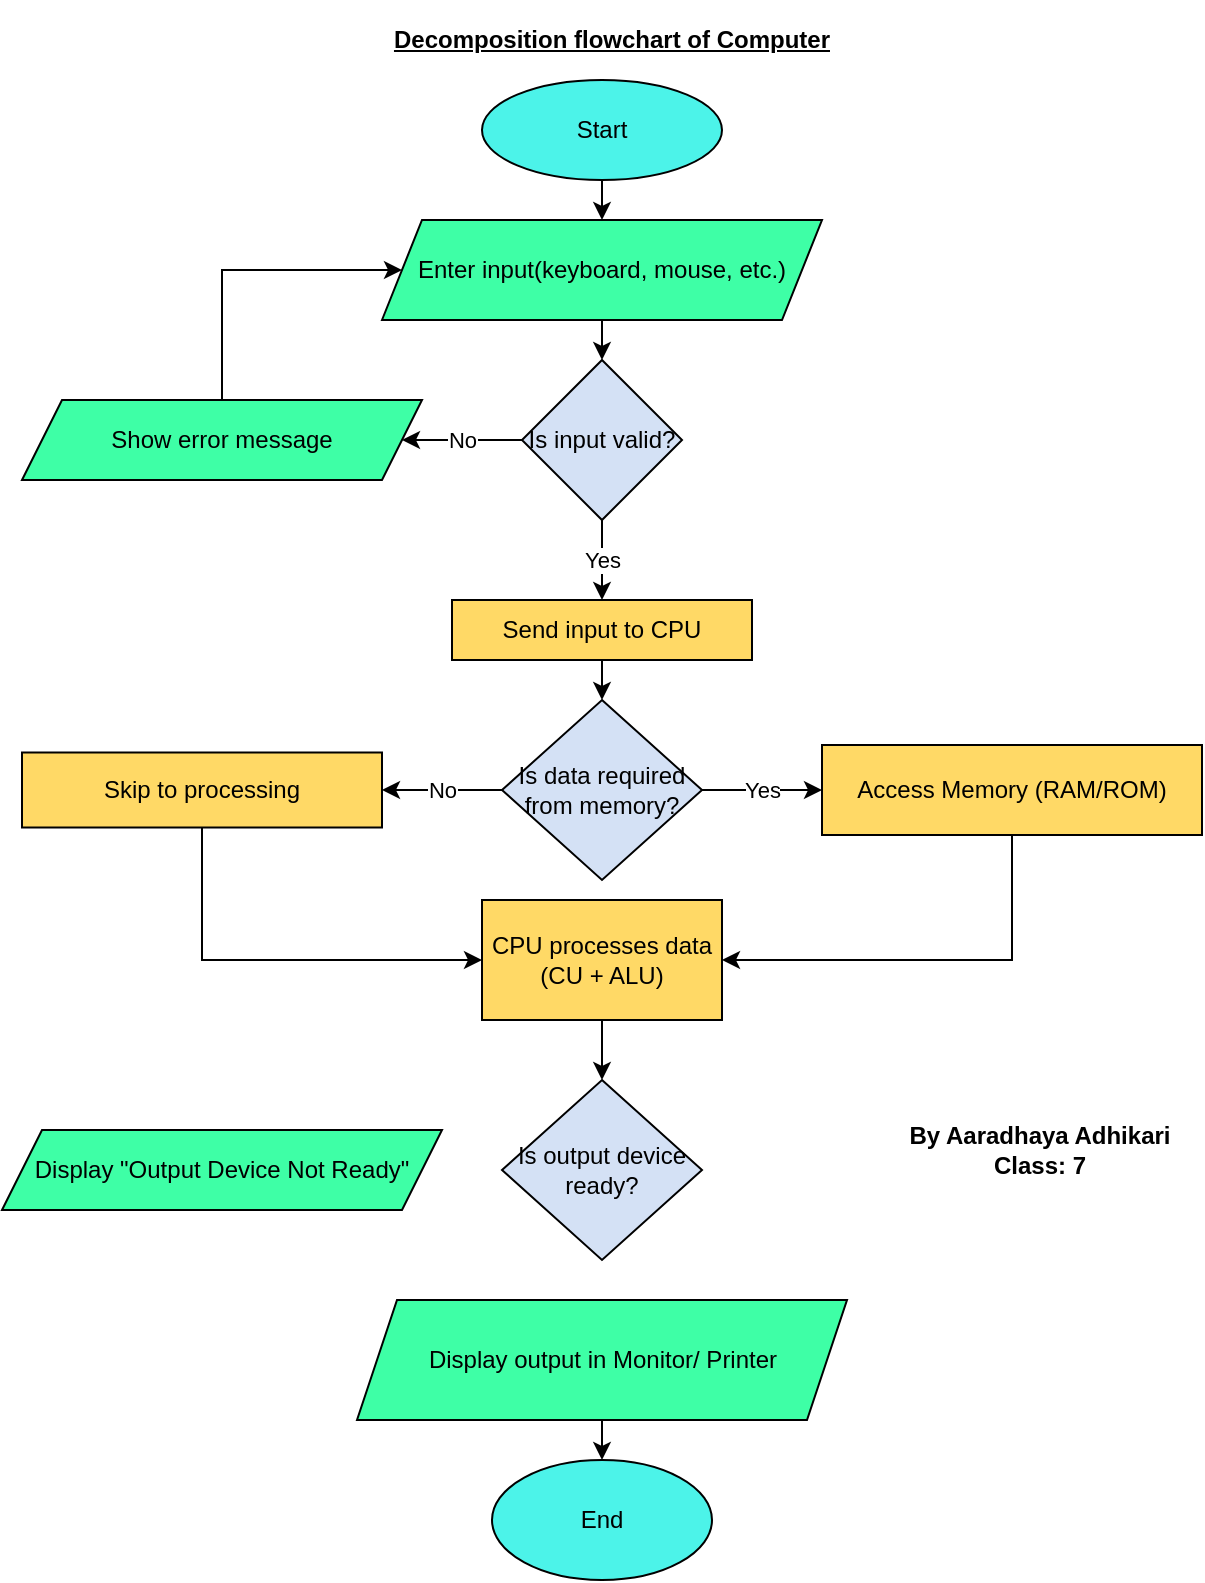 <mxfile version="28.0.9">
  <diagram name="Page-1" id="dcu_cmCz-5N0wSu2do1n">
    <mxGraphModel dx="1281" dy="614" grid="1" gridSize="10" guides="1" tooltips="1" connect="1" arrows="1" fold="1" page="1" pageScale="1" pageWidth="850" pageHeight="1100" math="0" shadow="0">
      <root>
        <mxCell id="0" />
        <mxCell id="1" parent="0" />
        <mxCell id="9CsvGDco87li5d4kIuOr-1" value="&lt;b&gt;&lt;u&gt;Decomposition flowchart of Computer&lt;/u&gt;&lt;/b&gt;" style="text;html=1;align=center;verticalAlign=middle;whiteSpace=wrap;rounded=0;" parent="1" vertex="1">
          <mxGeometry x="300" y="10" width="250" height="40" as="geometry" />
        </mxCell>
        <mxCell id="9CsvGDco87li5d4kIuOr-2" value="Start" style="ellipse;whiteSpace=wrap;html=1;fillColor=#4CF3E9;" parent="1" vertex="1">
          <mxGeometry x="360" y="50" width="120" height="50" as="geometry" />
        </mxCell>
        <mxCell id="9CsvGDco87li5d4kIuOr-3" value="Enter input(keyboard, mouse, etc.)" style="shape=parallelogram;perimeter=parallelogramPerimeter;whiteSpace=wrap;html=1;fixedSize=1;fillColor=#3EFFA6;" parent="1" vertex="1">
          <mxGeometry x="310" y="120" width="220" height="50" as="geometry" />
        </mxCell>
        <mxCell id="9CsvGDco87li5d4kIuOr-4" value="Is input valid?" style="rhombus;whiteSpace=wrap;html=1;fillColor=#D4E1F5;" parent="1" vertex="1">
          <mxGeometry x="380" y="190" width="80" height="80" as="geometry" />
        </mxCell>
        <mxCell id="9CsvGDco87li5d4kIuOr-5" value="Show error message" style="shape=parallelogram;perimeter=parallelogramPerimeter;whiteSpace=wrap;html=1;fixedSize=1;fillColor=#3EFFA6;" parent="1" vertex="1">
          <mxGeometry x="130" y="210" width="200" height="40" as="geometry" />
        </mxCell>
        <mxCell id="9CsvGDco87li5d4kIuOr-6" value="Send input to CPU" style="rounded=0;whiteSpace=wrap;html=1;fillColor=#FFD966;" parent="1" vertex="1">
          <mxGeometry x="345" y="310" width="150" height="30" as="geometry" />
        </mxCell>
        <mxCell id="9CsvGDco87li5d4kIuOr-7" value="Is data required from memory?" style="rhombus;whiteSpace=wrap;html=1;fillColor=#D4E1F5;" parent="1" vertex="1">
          <mxGeometry x="370" y="360" width="100" height="90" as="geometry" />
        </mxCell>
        <mxCell id="9CsvGDco87li5d4kIuOr-8" value="Access Memory (RAM/ROM)" style="rounded=0;whiteSpace=wrap;html=1;fillColor=#FFD966;" parent="1" vertex="1">
          <mxGeometry x="530" y="382.5" width="190" height="45" as="geometry" />
        </mxCell>
        <mxCell id="9CsvGDco87li5d4kIuOr-10" value="Skip to processing" style="rounded=0;whiteSpace=wrap;html=1;fillColor=#FFD966;" parent="1" vertex="1">
          <mxGeometry x="130" y="386.25" width="180" height="37.5" as="geometry" />
        </mxCell>
        <mxCell id="9CsvGDco87li5d4kIuOr-11" value="CPU processes data (CU + ALU)" style="rounded=0;whiteSpace=wrap;html=1;fillColor=#FFD966;" parent="1" vertex="1">
          <mxGeometry x="360" y="460" width="120" height="60" as="geometry" />
        </mxCell>
        <mxCell id="9CsvGDco87li5d4kIuOr-12" value="Display output in Monitor/ Printer" style="shape=parallelogram;perimeter=parallelogramPerimeter;whiteSpace=wrap;html=1;fixedSize=1;fillColor=#3EFFA6;" parent="1" vertex="1">
          <mxGeometry x="297.5" y="660" width="245" height="60" as="geometry" />
        </mxCell>
        <mxCell id="9CsvGDco87li5d4kIuOr-13" value="End" style="ellipse;whiteSpace=wrap;html=1;fillColor=#4CF3E9;" parent="1" vertex="1">
          <mxGeometry x="365" y="740" width="110" height="60" as="geometry" />
        </mxCell>
        <mxCell id="9CsvGDco87li5d4kIuOr-14" value="" style="endArrow=classic;html=1;rounded=0;entryX=0.5;entryY=0;entryDx=0;entryDy=0;exitX=0.5;exitY=1;exitDx=0;exitDy=0;" parent="1" source="9CsvGDco87li5d4kIuOr-2" target="9CsvGDco87li5d4kIuOr-3" edge="1">
          <mxGeometry width="50" height="50" relative="1" as="geometry">
            <mxPoint x="400" y="330" as="sourcePoint" />
            <mxPoint x="450" y="280" as="targetPoint" />
          </mxGeometry>
        </mxCell>
        <mxCell id="9CsvGDco87li5d4kIuOr-15" value="" style="endArrow=classic;html=1;rounded=0;entryX=0.5;entryY=0;entryDx=0;entryDy=0;exitX=0.5;exitY=1;exitDx=0;exitDy=0;" parent="1" source="9CsvGDco87li5d4kIuOr-3" target="9CsvGDco87li5d4kIuOr-4" edge="1">
          <mxGeometry width="50" height="50" relative="1" as="geometry">
            <mxPoint x="400" y="330" as="sourcePoint" />
            <mxPoint x="450" y="280" as="targetPoint" />
          </mxGeometry>
        </mxCell>
        <mxCell id="9CsvGDco87li5d4kIuOr-16" value="" style="endArrow=classic;html=1;rounded=0;exitX=0.5;exitY=1;exitDx=0;exitDy=0;entryX=0.5;entryY=0;entryDx=0;entryDy=0;" parent="1" source="9CsvGDco87li5d4kIuOr-4" target="9CsvGDco87li5d4kIuOr-6" edge="1">
          <mxGeometry relative="1" as="geometry">
            <mxPoint x="380" y="300" as="sourcePoint" />
            <mxPoint x="480" y="300" as="targetPoint" />
          </mxGeometry>
        </mxCell>
        <mxCell id="9CsvGDco87li5d4kIuOr-17" value="Yes" style="edgeLabel;resizable=0;html=1;;align=center;verticalAlign=middle;" parent="9CsvGDco87li5d4kIuOr-16" connectable="0" vertex="1">
          <mxGeometry relative="1" as="geometry" />
        </mxCell>
        <mxCell id="9CsvGDco87li5d4kIuOr-18" value="" style="endArrow=classic;html=1;rounded=0;exitX=0;exitY=0.5;exitDx=0;exitDy=0;" parent="1" source="9CsvGDco87li5d4kIuOr-4" target="9CsvGDco87li5d4kIuOr-5" edge="1">
          <mxGeometry relative="1" as="geometry">
            <mxPoint x="380" y="290" as="sourcePoint" />
            <mxPoint x="480" y="290" as="targetPoint" />
          </mxGeometry>
        </mxCell>
        <mxCell id="9CsvGDco87li5d4kIuOr-19" value="No" style="edgeLabel;resizable=0;html=1;;align=center;verticalAlign=middle;" parent="9CsvGDco87li5d4kIuOr-18" connectable="0" vertex="1">
          <mxGeometry relative="1" as="geometry" />
        </mxCell>
        <mxCell id="9CsvGDco87li5d4kIuOr-20" value="" style="endArrow=classic;html=1;rounded=0;entryX=0;entryY=0.5;entryDx=0;entryDy=0;exitX=0.5;exitY=0;exitDx=0;exitDy=0;" parent="1" source="9CsvGDco87li5d4kIuOr-5" target="9CsvGDco87li5d4kIuOr-3" edge="1">
          <mxGeometry width="50" height="50" relative="1" as="geometry">
            <mxPoint x="410" y="330" as="sourcePoint" />
            <mxPoint x="460" y="280" as="targetPoint" />
            <Array as="points">
              <mxPoint x="230" y="145" />
            </Array>
          </mxGeometry>
        </mxCell>
        <mxCell id="9CsvGDco87li5d4kIuOr-21" value="" style="endArrow=classic;html=1;rounded=0;entryX=0.5;entryY=0;entryDx=0;entryDy=0;exitX=0.5;exitY=1;exitDx=0;exitDy=0;" parent="1" source="9CsvGDco87li5d4kIuOr-6" target="9CsvGDco87li5d4kIuOr-7" edge="1">
          <mxGeometry width="50" height="50" relative="1" as="geometry">
            <mxPoint x="410" y="400" as="sourcePoint" />
            <mxPoint x="460" y="350" as="targetPoint" />
          </mxGeometry>
        </mxCell>
        <mxCell id="9CsvGDco87li5d4kIuOr-22" value="" style="endArrow=classic;html=1;rounded=0;entryX=0;entryY=0.5;entryDx=0;entryDy=0;exitX=1;exitY=0.5;exitDx=0;exitDy=0;" parent="1" source="9CsvGDco87li5d4kIuOr-7" target="9CsvGDco87li5d4kIuOr-8" edge="1">
          <mxGeometry relative="1" as="geometry">
            <mxPoint x="350" y="440" as="sourcePoint" />
            <mxPoint x="450" y="440" as="targetPoint" />
          </mxGeometry>
        </mxCell>
        <mxCell id="9CsvGDco87li5d4kIuOr-23" value="Yes" style="edgeLabel;resizable=0;html=1;;align=center;verticalAlign=middle;" parent="9CsvGDco87li5d4kIuOr-22" connectable="0" vertex="1">
          <mxGeometry relative="1" as="geometry" />
        </mxCell>
        <mxCell id="9CsvGDco87li5d4kIuOr-24" value="" style="endArrow=classic;html=1;rounded=0;entryX=1;entryY=0.5;entryDx=0;entryDy=0;exitX=0;exitY=0.5;exitDx=0;exitDy=0;" parent="1" source="9CsvGDco87li5d4kIuOr-7" target="9CsvGDco87li5d4kIuOr-10" edge="1">
          <mxGeometry relative="1" as="geometry">
            <mxPoint x="350" y="440" as="sourcePoint" />
            <mxPoint x="450" y="440" as="targetPoint" />
          </mxGeometry>
        </mxCell>
        <mxCell id="9CsvGDco87li5d4kIuOr-25" value="No" style="edgeLabel;resizable=0;html=1;;align=center;verticalAlign=middle;" parent="9CsvGDco87li5d4kIuOr-24" connectable="0" vertex="1">
          <mxGeometry relative="1" as="geometry" />
        </mxCell>
        <mxCell id="9CsvGDco87li5d4kIuOr-26" value="" style="endArrow=classic;html=1;rounded=0;entryX=0;entryY=0.5;entryDx=0;entryDy=0;exitX=0.5;exitY=1;exitDx=0;exitDy=0;" parent="1" source="9CsvGDco87li5d4kIuOr-10" target="9CsvGDco87li5d4kIuOr-11" edge="1">
          <mxGeometry width="50" height="50" relative="1" as="geometry">
            <mxPoint x="370" y="470" as="sourcePoint" />
            <mxPoint x="420" y="420" as="targetPoint" />
            <Array as="points">
              <mxPoint x="220" y="490" />
            </Array>
          </mxGeometry>
        </mxCell>
        <mxCell id="9CsvGDco87li5d4kIuOr-27" value="" style="endArrow=classic;html=1;rounded=0;entryX=1;entryY=0.5;entryDx=0;entryDy=0;exitX=0.5;exitY=1;exitDx=0;exitDy=0;" parent="1" source="9CsvGDco87li5d4kIuOr-8" target="9CsvGDco87li5d4kIuOr-11" edge="1">
          <mxGeometry width="50" height="50" relative="1" as="geometry">
            <mxPoint x="370" y="470" as="sourcePoint" />
            <mxPoint x="420" y="420" as="targetPoint" />
            <Array as="points">
              <mxPoint x="625" y="490" />
            </Array>
          </mxGeometry>
        </mxCell>
        <mxCell id="9CsvGDco87li5d4kIuOr-29" value="" style="endArrow=classic;html=1;rounded=0;entryX=0.5;entryY=0;entryDx=0;entryDy=0;exitX=0.5;exitY=1;exitDx=0;exitDy=0;" parent="1" source="9CsvGDco87li5d4kIuOr-12" target="9CsvGDco87li5d4kIuOr-13" edge="1">
          <mxGeometry width="50" height="50" relative="1" as="geometry">
            <mxPoint x="370" y="570" as="sourcePoint" />
            <mxPoint x="420" y="520" as="targetPoint" />
          </mxGeometry>
        </mxCell>
        <mxCell id="9CsvGDco87li5d4kIuOr-31" value="&lt;b&gt;By Aaradhaya Adhikari&lt;/b&gt;&lt;div&gt;&lt;b&gt;Class: 7&lt;/b&gt;&lt;/div&gt;" style="text;html=1;align=center;verticalAlign=middle;whiteSpace=wrap;rounded=0;" parent="1" vertex="1">
          <mxGeometry x="570" y="570" width="137.5" height="30" as="geometry" />
        </mxCell>
        <mxCell id="OW_flVJOQeOGkkysQFOW-1" value="Is output device ready?" style="rhombus;whiteSpace=wrap;html=1;fillColor=#D4E1F5;" vertex="1" parent="1">
          <mxGeometry x="370" y="550" width="100" height="90" as="geometry" />
        </mxCell>
        <mxCell id="OW_flVJOQeOGkkysQFOW-2" value="" style="endArrow=classic;html=1;rounded=0;exitX=0.5;exitY=1;exitDx=0;exitDy=0;entryX=0.5;entryY=0;entryDx=0;entryDy=0;" edge="1" parent="1" source="9CsvGDco87li5d4kIuOr-11" target="OW_flVJOQeOGkkysQFOW-1">
          <mxGeometry width="50" height="50" relative="1" as="geometry">
            <mxPoint x="400" y="650" as="sourcePoint" />
            <mxPoint x="450" y="600" as="targetPoint" />
          </mxGeometry>
        </mxCell>
        <mxCell id="OW_flVJOQeOGkkysQFOW-3" value="Display &quot;Output Device Not Ready&quot;" style="shape=parallelogram;perimeter=parallelogramPerimeter;whiteSpace=wrap;html=1;fixedSize=1;fillColor=#3EFFA6;" vertex="1" parent="1">
          <mxGeometry x="120" y="575" width="220" height="40" as="geometry" />
        </mxCell>
      </root>
    </mxGraphModel>
  </diagram>
</mxfile>
